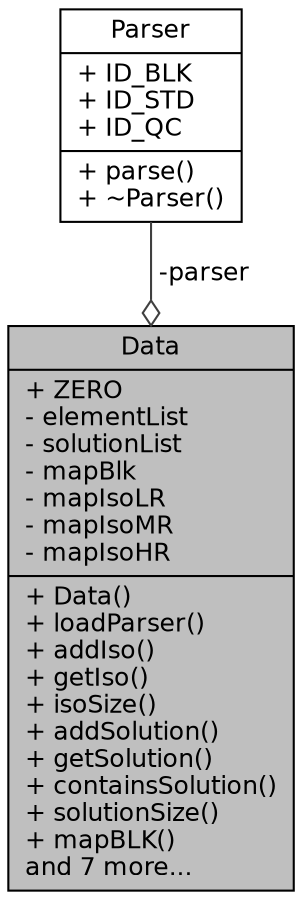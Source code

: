 digraph "Data"
{
 // INTERACTIVE_SVG=YES
  edge [fontname="Helvetica",fontsize="12",labelfontname="Helvetica",labelfontsize="12"];
  node [fontname="Helvetica",fontsize="12",shape=record];
  Node1 [label="{Data\n|+ ZERO\l- elementList\l- solutionList\l- mapBlk\l- mapIsoLR\l- mapIsoMR\l- mapIsoHR\l|+ Data()\l+ loadParser()\l+ addIso()\l+ getIso()\l+ isoSize()\l+ addSolution()\l+ getSolution()\l+ containsSolution()\l+ solutionSize()\l+ mapBLK()\land 7 more...\l}",height=0.2,width=0.4,color="black", fillcolor="grey75", style="filled" fontcolor="black"];
  Node2 -> Node1 [color="grey25",fontsize="12",style="solid",label=" -parser" ,arrowhead="odiamond",fontname="Helvetica"];
  Node2 [label="{Parser\n|+ ID_BLK\l+ ID_STD\l+ ID_QC\l|+ parse()\l+ ~Parser()\l}",height=0.2,width=0.4,color="black", fillcolor="white", style="filled",URL="$a00006.html"];
}
